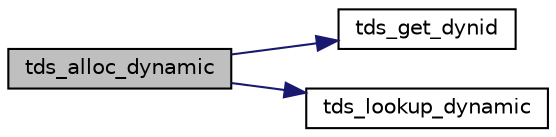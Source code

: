 digraph "tds_alloc_dynamic"
{
 // LATEX_PDF_SIZE
  edge [fontname="Helvetica",fontsize="10",labelfontname="Helvetica",labelfontsize="10"];
  node [fontname="Helvetica",fontsize="10",shape=record];
  rankdir="LR";
  Node1 [label="tds_alloc_dynamic",height=0.2,width=0.4,color="black", fillcolor="grey75", style="filled", fontcolor="black",tooltip="Allocate a dynamic statement."];
  Node1 -> Node2 [color="midnightblue",fontsize="10",style="solid",fontname="Helvetica"];
  Node2 [label="tds_get_dynid",height=0.2,width=0.4,color="black", fillcolor="white", style="filled",URL="$a00562.html#ga501af7e6186e59c257729599a044a30b",tooltip="Get an id for dynamic query based on TDS information."];
  Node1 -> Node3 [color="midnightblue",fontsize="10",style="solid",fontname="Helvetica"];
  Node3 [label="tds_lookup_dynamic",height=0.2,width=0.4,color="black", fillcolor="white", style="filled",URL="$a00565.html#ga595fe391e60a71bd98ffd53b4c015e44",tooltip="Finds a dynamic given string id."];
}
